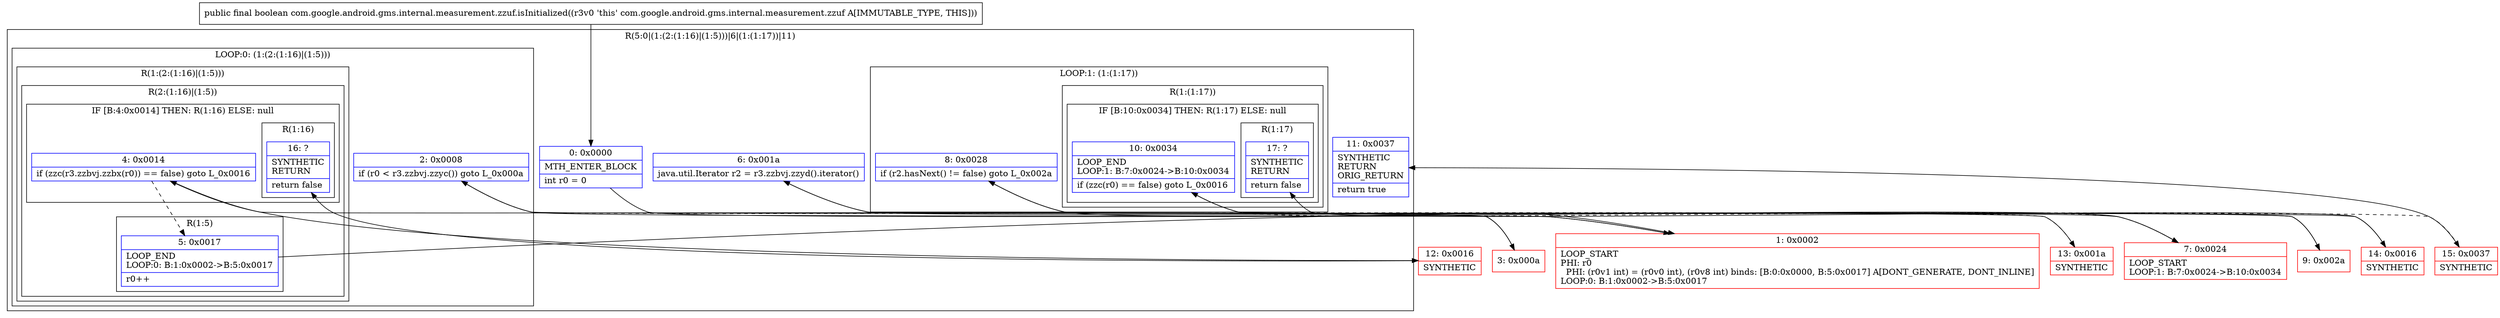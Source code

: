 digraph "CFG forcom.google.android.gms.internal.measurement.zzuf.isInitialized()Z" {
subgraph cluster_Region_1921130106 {
label = "R(5:0|(1:(2:(1:16)|(1:5)))|6|(1:(1:17))|11)";
node [shape=record,color=blue];
Node_0 [shape=record,label="{0\:\ 0x0000|MTH_ENTER_BLOCK\l|int r0 = 0\l}"];
subgraph cluster_LoopRegion_1046850379 {
label = "LOOP:0: (1:(2:(1:16)|(1:5)))";
node [shape=record,color=blue];
Node_2 [shape=record,label="{2\:\ 0x0008|if (r0 \< r3.zzbvj.zzyc()) goto L_0x000a\l}"];
subgraph cluster_Region_764580709 {
label = "R(1:(2:(1:16)|(1:5)))";
node [shape=record,color=blue];
subgraph cluster_Region_1028080156 {
label = "R(2:(1:16)|(1:5))";
node [shape=record,color=blue];
subgraph cluster_IfRegion_1287938285 {
label = "IF [B:4:0x0014] THEN: R(1:16) ELSE: null";
node [shape=record,color=blue];
Node_4 [shape=record,label="{4\:\ 0x0014|if (zzc(r3.zzbvj.zzbx(r0)) == false) goto L_0x0016\l}"];
subgraph cluster_Region_1078413909 {
label = "R(1:16)";
node [shape=record,color=blue];
Node_16 [shape=record,label="{16\:\ ?|SYNTHETIC\lRETURN\l|return false\l}"];
}
}
subgraph cluster_Region_159090818 {
label = "R(1:5)";
node [shape=record,color=blue];
Node_5 [shape=record,label="{5\:\ 0x0017|LOOP_END\lLOOP:0: B:1:0x0002\-\>B:5:0x0017\l|r0++\l}"];
}
}
}
}
Node_6 [shape=record,label="{6\:\ 0x001a|java.util.Iterator r2 = r3.zzbvj.zzyd().iterator()\l}"];
subgraph cluster_LoopRegion_348262677 {
label = "LOOP:1: (1:(1:17))";
node [shape=record,color=blue];
Node_8 [shape=record,label="{8\:\ 0x0028|if (r2.hasNext() != false) goto L_0x002a\l}"];
subgraph cluster_Region_762491219 {
label = "R(1:(1:17))";
node [shape=record,color=blue];
subgraph cluster_IfRegion_706888003 {
label = "IF [B:10:0x0034] THEN: R(1:17) ELSE: null";
node [shape=record,color=blue];
Node_10 [shape=record,label="{10\:\ 0x0034|LOOP_END\lLOOP:1: B:7:0x0024\-\>B:10:0x0034\l|if (zzc(r0) == false) goto L_0x0016\l}"];
subgraph cluster_Region_1355658160 {
label = "R(1:17)";
node [shape=record,color=blue];
Node_17 [shape=record,label="{17\:\ ?|SYNTHETIC\lRETURN\l|return false\l}"];
}
}
}
}
Node_11 [shape=record,label="{11\:\ 0x0037|SYNTHETIC\lRETURN\lORIG_RETURN\l|return true\l}"];
}
Node_1 [shape=record,color=red,label="{1\:\ 0x0002|LOOP_START\lPHI: r0 \l  PHI: (r0v1 int) = (r0v0 int), (r0v8 int) binds: [B:0:0x0000, B:5:0x0017] A[DONT_GENERATE, DONT_INLINE]\lLOOP:0: B:1:0x0002\-\>B:5:0x0017\l}"];
Node_3 [shape=record,color=red,label="{3\:\ 0x000a}"];
Node_7 [shape=record,color=red,label="{7\:\ 0x0024|LOOP_START\lLOOP:1: B:7:0x0024\-\>B:10:0x0034\l}"];
Node_9 [shape=record,color=red,label="{9\:\ 0x002a}"];
Node_12 [shape=record,color=red,label="{12\:\ 0x0016|SYNTHETIC\l}"];
Node_13 [shape=record,color=red,label="{13\:\ 0x001a|SYNTHETIC\l}"];
Node_14 [shape=record,color=red,label="{14\:\ 0x0016|SYNTHETIC\l}"];
Node_15 [shape=record,color=red,label="{15\:\ 0x0037|SYNTHETIC\l}"];
MethodNode[shape=record,label="{public final boolean com.google.android.gms.internal.measurement.zzuf.isInitialized((r3v0 'this' com.google.android.gms.internal.measurement.zzuf A[IMMUTABLE_TYPE, THIS])) }"];
MethodNode -> Node_0;
Node_0 -> Node_1;
Node_2 -> Node_3;
Node_2 -> Node_13[style=dashed];
Node_4 -> Node_5[style=dashed];
Node_4 -> Node_12;
Node_5 -> Node_1;
Node_6 -> Node_7;
Node_8 -> Node_9;
Node_8 -> Node_15[style=dashed];
Node_10 -> Node_7[style=dashed];
Node_10 -> Node_14;
Node_1 -> Node_2;
Node_3 -> Node_4;
Node_7 -> Node_8;
Node_9 -> Node_10;
Node_12 -> Node_16;
Node_13 -> Node_6;
Node_14 -> Node_17;
Node_15 -> Node_11;
}

